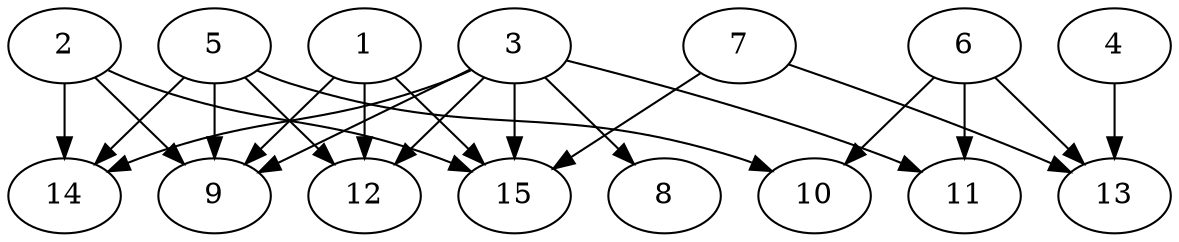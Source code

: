 // DAG automatically generated by daggen at Thu Oct  3 13:59:26 2019
// ./daggen --dot -n 15 --ccr 0.3 --fat 0.9 --regular 0.5 --density 0.5 --mindata 5242880 --maxdata 52428800 
digraph G {
  1 [size="99781973", alpha="0.04", expect_size="29934592"] 
  1 -> 9 [size ="29934592"]
  1 -> 12 [size ="29934592"]
  1 -> 15 [size ="29934592"]
  2 [size="81483093", alpha="0.12", expect_size="24444928"] 
  2 -> 9 [size ="24444928"]
  2 -> 14 [size ="24444928"]
  2 -> 15 [size ="24444928"]
  3 [size="167372800", alpha="0.15", expect_size="50211840"] 
  3 -> 8 [size ="50211840"]
  3 -> 9 [size ="50211840"]
  3 -> 11 [size ="50211840"]
  3 -> 12 [size ="50211840"]
  3 -> 14 [size ="50211840"]
  3 -> 15 [size ="50211840"]
  4 [size="128006827", alpha="0.17", expect_size="38402048"] 
  4 -> 13 [size ="38402048"]
  5 [size="139260587", alpha="0.00", expect_size="41778176"] 
  5 -> 9 [size ="41778176"]
  5 -> 10 [size ="41778176"]
  5 -> 12 [size ="41778176"]
  5 -> 14 [size ="41778176"]
  6 [size="164812800", alpha="0.10", expect_size="49443840"] 
  6 -> 10 [size ="49443840"]
  6 -> 11 [size ="49443840"]
  6 -> 13 [size ="49443840"]
  7 [size="40287573", alpha="0.16", expect_size="12086272"] 
  7 -> 13 [size ="12086272"]
  7 -> 15 [size ="12086272"]
  8 [size="153722880", alpha="0.19", expect_size="46116864"] 
  9 [size="97856853", alpha="0.12", expect_size="29357056"] 
  10 [size="172520107", alpha="0.16", expect_size="51756032"] 
  11 [size="79189333", alpha="0.12", expect_size="23756800"] 
  12 [size="109032107", alpha="0.05", expect_size="32709632"] 
  13 [size="48950613", alpha="0.06", expect_size="14685184"] 
  14 [size="168120320", alpha="0.19", expect_size="50436096"] 
  15 [size="140878507", alpha="0.17", expect_size="42263552"] 
}
